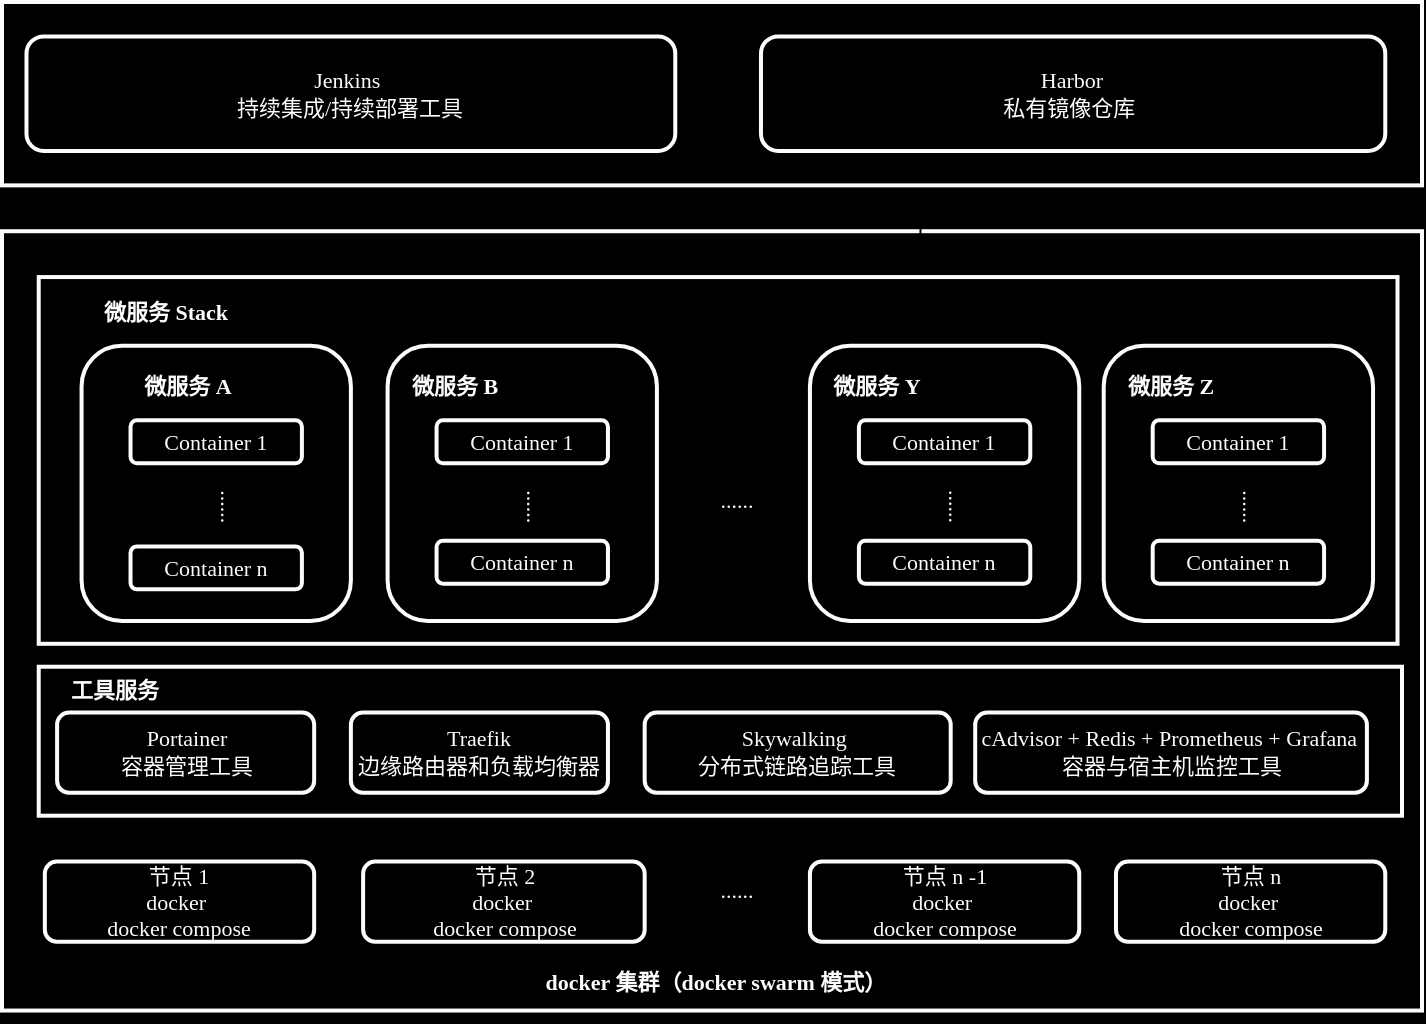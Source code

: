 <mxfile version="24.2.7" type="github">
  <diagram id="C5RBs43oDa-KdzZeNtuy" name="Page-1">
    <mxGraphModel dx="844" dy="462" grid="1" gridSize="10" guides="1" tooltips="1" connect="1" arrows="1" fold="1" page="1" pageScale="1" pageWidth="827" pageHeight="1169" background="#000000" math="0" shadow="0">
      <root>
        <mxCell id="WIyWlLk6GJQsqaUBKTNV-0" />
        <mxCell id="WIyWlLk6GJQsqaUBKTNV-1" parent="WIyWlLk6GJQsqaUBKTNV-0" />
        <mxCell id="_ukXYbJVCE4wGKFz86gu-130" value="" style="group;labelBackgroundColor=#000000;fontSize=11;" vertex="1" connectable="0" parent="WIyWlLk6GJQsqaUBKTNV-1">
          <mxGeometry x="30" y="40" width="710" height="510" as="geometry" />
        </mxCell>
        <mxCell id="_ukXYbJVCE4wGKFz86gu-5" value="" style="rounded=0;whiteSpace=wrap;html=1;fontSize=11;glass=0;strokeWidth=2;shadow=0;fillColor=none;fontColor=#FCFCFC;labelBackgroundColor=#000000;strokeColor=#FCFCFC;container=0;" vertex="1" parent="_ukXYbJVCE4wGKFz86gu-130">
          <mxGeometry y="114.607" width="710" height="389.663" as="geometry" />
        </mxCell>
        <mxCell id="_ukXYbJVCE4wGKFz86gu-96" value="" style="rounded=0;whiteSpace=wrap;html=1;fontSize=11;glass=0;strokeWidth=2;shadow=0;fillColor=none;fontColor=#FCFCFC;labelBackgroundColor=none;container=0;strokeColor=#FCFCFC;" vertex="1" parent="_ukXYbJVCE4wGKFz86gu-130">
          <mxGeometry x="18.36" y="332.36" width="681.64" height="74.49" as="geometry" />
        </mxCell>
        <mxCell id="_ukXYbJVCE4wGKFz86gu-116" value="" style="edgeStyle=orthogonalEdgeStyle;rounded=0;orthogonalLoop=1;jettySize=auto;html=1;labelBackgroundColor=#000000;fontSize=11;" edge="1" parent="_ukXYbJVCE4wGKFz86gu-130">
          <mxGeometry relative="1" as="geometry">
            <mxPoint x="385.603" y="57.303" as="sourcePoint" />
            <mxPoint x="459.052" y="143.258" as="targetPoint" />
          </mxGeometry>
        </mxCell>
        <mxCell id="_ukXYbJVCE4wGKFz86gu-1" value="&lt;font face=&quot;Times New Roman&quot; style=&quot;font-size: 11px;&quot;&gt;节点 1&lt;/font&gt;&lt;div style=&quot;font-size: 11px;&quot;&gt;&lt;font face=&quot;Times New Roman&quot; style=&quot;font-size: 11px;&quot;&gt;docker&amp;nbsp;&lt;/font&gt;&lt;/div&gt;&lt;div style=&quot;font-size: 11px;&quot;&gt;&lt;font face=&quot;Times New Roman&quot; style=&quot;font-size: 11px;&quot;&gt;docker compose&lt;/font&gt;&lt;/div&gt;" style="rounded=1;whiteSpace=wrap;html=1;fontSize=11;glass=0;strokeWidth=2;shadow=0;fontColor=#FCFCFC;labelBackgroundColor=none;container=0;fillColor=none;strokeColor=#FCFCFC;" vertex="1" parent="_ukXYbJVCE4wGKFz86gu-130">
          <mxGeometry x="21.422" y="429.775" width="134.655" height="40.112" as="geometry" />
        </mxCell>
        <mxCell id="_ukXYbJVCE4wGKFz86gu-6" value="&lt;font style=&quot;font-size: 11px;&quot; face=&quot;Times New Roman&quot;&gt;docker 集群（docker swarm 模式）&lt;/font&gt;" style="text;html=1;align=center;verticalAlign=middle;whiteSpace=wrap;rounded=0;fontColor=#FCFCFC;labelBackgroundColor=none;container=0;fontStyle=1;fontSize=11;" vertex="1" parent="_ukXYbJVCE4wGKFz86gu-130">
          <mxGeometry x="267.78" y="469.888" width="177.5" height="40.112" as="geometry" />
        </mxCell>
        <mxCell id="_ukXYbJVCE4wGKFz86gu-8" value="&lt;font face=&quot;Times New Roman&quot; style=&quot;font-size: 11px;&quot;&gt;......&lt;/font&gt;" style="text;html=1;align=center;verticalAlign=middle;whiteSpace=wrap;rounded=0;fontColor=#FCFCFC;labelBackgroundColor=none;container=0;fontSize=11;" vertex="1" parent="_ukXYbJVCE4wGKFz86gu-130">
          <mxGeometry x="342.759" y="435.506" width="48.966" height="17.191" as="geometry" />
        </mxCell>
        <mxCell id="_ukXYbJVCE4wGKFz86gu-18" value="&lt;font face=&quot;Times New Roman&quot; style=&quot;font-size: 11px;&quot;&gt;节点 2&lt;/font&gt;&lt;div style=&quot;font-size: 11px;&quot;&gt;&lt;font face=&quot;Times New Roman&quot; style=&quot;font-size: 11px;&quot;&gt;docker&amp;nbsp;&lt;/font&gt;&lt;/div&gt;&lt;div style=&quot;font-size: 11px;&quot;&gt;&lt;font face=&quot;Times New Roman&quot; style=&quot;font-size: 11px;&quot;&gt;docker compose&lt;/font&gt;&lt;/div&gt;" style="rounded=1;whiteSpace=wrap;html=1;fontSize=11;glass=0;strokeWidth=2;shadow=0;fontColor=#FCFCFC;labelBackgroundColor=none;container=0;fillColor=none;strokeColor=#FCFCFC;" vertex="1" parent="_ukXYbJVCE4wGKFz86gu-130">
          <mxGeometry x="180.56" y="429.775" width="140.776" height="40.112" as="geometry" />
        </mxCell>
        <mxCell id="_ukXYbJVCE4wGKFz86gu-19" value="&lt;font face=&quot;Times New Roman&quot; style=&quot;font-size: 11px;&quot;&gt;节点 n&lt;/font&gt;&lt;div style=&quot;font-size: 11px;&quot;&gt;&lt;font face=&quot;Times New Roman&quot; style=&quot;font-size: 11px;&quot;&gt;docker&amp;nbsp;&lt;/font&gt;&lt;/div&gt;&lt;div style=&quot;font-size: 11px;&quot;&gt;&lt;font face=&quot;Times New Roman&quot; style=&quot;font-size: 11px;&quot;&gt;docker compose&lt;/font&gt;&lt;/div&gt;" style="rounded=1;whiteSpace=wrap;html=1;fontSize=11;glass=0;strokeWidth=2;shadow=0;fontColor=#FCFCFC;labelBackgroundColor=none;container=0;fillColor=none;strokeColor=#FCFCFC;" vertex="1" parent="_ukXYbJVCE4wGKFz86gu-130">
          <mxGeometry x="556.983" y="429.775" width="134.655" height="40.112" as="geometry" />
        </mxCell>
        <mxCell id="_ukXYbJVCE4wGKFz86gu-20" value="&lt;font face=&quot;Times New Roman&quot; style=&quot;font-size: 11px;&quot;&gt;节点 n -1&lt;/font&gt;&lt;div style=&quot;font-size: 11px;&quot;&gt;&lt;font face=&quot;Times New Roman&quot; style=&quot;font-size: 11px;&quot;&gt;docker&amp;nbsp;&lt;/font&gt;&lt;/div&gt;&lt;div style=&quot;font-size: 11px;&quot;&gt;&lt;font face=&quot;Times New Roman&quot; style=&quot;font-size: 11px;&quot;&gt;docker compose&lt;/font&gt;&lt;/div&gt;" style="rounded=1;whiteSpace=wrap;html=1;fontSize=11;glass=0;strokeWidth=2;shadow=0;fontColor=#FCFCFC;labelBackgroundColor=none;container=0;fillColor=none;strokeColor=#FCFCFC;" vertex="1" parent="_ukXYbJVCE4wGKFz86gu-130">
          <mxGeometry x="403.966" y="429.775" width="134.655" height="40.112" as="geometry" />
        </mxCell>
        <mxCell id="_ukXYbJVCE4wGKFz86gu-66" value="" style="group;fontColor=#FCFCFC;labelBackgroundColor=#000000;strokeColor=#FCFCFC;fillColor=none;strokeWidth=2;container=0;fontSize=11;" vertex="1" connectable="0" parent="_ukXYbJVCE4wGKFz86gu-130">
          <mxGeometry x="18.362" y="137.528" width="679.397" height="183.371" as="geometry" />
        </mxCell>
        <mxCell id="_ukXYbJVCE4wGKFz86gu-114" value="" style="group;fontColor=#FCFCFC;labelBackgroundColor=#000000;fillColor=none;strokeColor=#FCFCFC;strokeWidth=2;container=0;fontSize=11;" vertex="1" connectable="0" parent="_ukXYbJVCE4wGKFz86gu-130">
          <mxGeometry width="710" height="91.685" as="geometry" />
        </mxCell>
        <mxCell id="_ukXYbJVCE4wGKFz86gu-65" value="&lt;font face=&quot;Times New Roman&quot; style=&quot;font-size: 11px;&quot;&gt;&lt;span style=&quot;font-size: 11px;&quot;&gt;微服务 Stack&lt;/span&gt;&lt;/font&gt;" style="text;html=1;align=center;verticalAlign=middle;whiteSpace=wrap;rounded=0;fontStyle=1;fontColor=#FCFCFC;labelBackgroundColor=none;container=0;fontSize=11;" vertex="1" parent="_ukXYbJVCE4wGKFz86gu-130">
          <mxGeometry x="24.48" y="143.26" width="115.52" height="22.92" as="geometry" />
        </mxCell>
        <mxCell id="_ukXYbJVCE4wGKFz86gu-48" value="&lt;font face=&quot;Times New Roman&quot; style=&quot;font-size: 11px;&quot;&gt;......&lt;/font&gt;" style="text;html=1;align=center;verticalAlign=middle;whiteSpace=wrap;rounded=0;fontColor=#FCFCFC;labelBackgroundColor=none;container=0;fontSize=11;" vertex="1" parent="_ukXYbJVCE4wGKFz86gu-130">
          <mxGeometry x="342.759" y="240.674" width="48.966" height="17.191" as="geometry" />
        </mxCell>
        <mxCell id="_ukXYbJVCE4wGKFz86gu-29" value="&lt;p class=&quot;MsoNormal&quot; style=&quot;margin: 0pt 0pt 0.0pt; font-size: 11px;&quot;&gt;&lt;br style=&quot;font-size: 11px;&quot;&gt;&lt;/p&gt;" style="rounded=1;whiteSpace=wrap;html=1;fontSize=11;glass=0;strokeWidth=2;shadow=0;fontColor=#FCFCFC;labelBackgroundColor=none;container=0;strokeColor=#FCFCFC;fillColor=none;" vertex="1" parent="_ukXYbJVCE4wGKFz86gu-130">
          <mxGeometry x="39.784" y="171.91" width="134.655" height="137.528" as="geometry" />
        </mxCell>
        <mxCell id="_ukXYbJVCE4wGKFz86gu-30" value="&lt;p class=&quot;MsoNormal&quot; style=&quot;margin: 0pt 0pt 0.0pt; font-size: 11px;&quot;&gt;&lt;font face=&quot;Times New Roman Regular&quot; style=&quot;font-size: 11px;&quot;&gt;&lt;span style=&quot;font-size: 11px;&quot;&gt;Container 1&lt;/span&gt;&lt;/font&gt;&lt;/p&gt;" style="rounded=1;whiteSpace=wrap;html=1;fontSize=11;glass=0;strokeWidth=2;shadow=0;fontColor=#FCFCFC;labelBackgroundColor=none;container=0;fillColor=none;strokeColor=#FCFCFC;" vertex="1" parent="_ukXYbJVCE4wGKFz86gu-130">
          <mxGeometry x="64.267" y="209.157" width="85.69" height="21.489" as="geometry" />
        </mxCell>
        <mxCell id="_ukXYbJVCE4wGKFz86gu-31" value="&lt;font face=&quot;Times New Roman&quot; style=&quot;font-size: 11px;&quot;&gt;&lt;span style=&quot;font-size: 11px;&quot;&gt;微服务 A&lt;/span&gt;&lt;/font&gt;" style="text;html=1;align=center;verticalAlign=middle;whiteSpace=wrap;rounded=0;fontStyle=1;fontColor=#FCFCFC;labelBackgroundColor=#000000;container=0;fontSize=11;" vertex="1" parent="_ukXYbJVCE4wGKFz86gu-130">
          <mxGeometry x="45.91" y="180.51" width="94.09" height="22.92" as="geometry" />
        </mxCell>
        <mxCell id="_ukXYbJVCE4wGKFz86gu-33" value="&lt;p class=&quot;MsoNormal&quot; style=&quot;margin: 0pt 0pt 0.0pt; font-size: 11px;&quot;&gt;&lt;font face=&quot;Times New Roman Regular&quot; style=&quot;font-size: 11px;&quot;&gt;&lt;span style=&quot;font-size: 11px;&quot;&gt;Container n&lt;/span&gt;&lt;/font&gt;&lt;/p&gt;" style="rounded=1;whiteSpace=wrap;html=1;fontSize=11;glass=0;strokeWidth=2;shadow=0;fontColor=#FCFCFC;labelBackgroundColor=none;container=0;fillColor=none;strokeColor=#FCFCFC;" vertex="1" parent="_ukXYbJVCE4wGKFz86gu-130">
          <mxGeometry x="64.267" y="272.191" width="85.69" height="21.489" as="geometry" />
        </mxCell>
        <mxCell id="_ukXYbJVCE4wGKFz86gu-34" value="&lt;font face=&quot;Times New Roman&quot; style=&quot;font-size: 11px;&quot;&gt;......&lt;/font&gt;" style="text;html=1;align=center;verticalAlign=middle;whiteSpace=wrap;rounded=0;rotation=90;fontColor=#FCFCFC;labelBackgroundColor=none;container=0;fontSize=11;" vertex="1" parent="_ukXYbJVCE4wGKFz86gu-130">
          <mxGeometry x="88.75" y="243.539" width="48.966" height="17.191" as="geometry" />
        </mxCell>
        <mxCell id="_ukXYbJVCE4wGKFz86gu-37" value="&lt;p class=&quot;MsoNormal&quot; style=&quot;margin: 0pt 0pt 0.0pt; font-size: 11px;&quot;&gt;&lt;br style=&quot;font-size: 11px;&quot;&gt;&lt;/p&gt;" style="rounded=1;whiteSpace=wrap;html=1;fontSize=11;glass=0;strokeWidth=2;shadow=0;fontColor=#FCFCFC;labelBackgroundColor=none;container=0;fillColor=none;strokeColor=#FCFCFC;" vertex="1" parent="_ukXYbJVCE4wGKFz86gu-130">
          <mxGeometry x="192.802" y="171.91" width="134.655" height="137.528" as="geometry" />
        </mxCell>
        <mxCell id="_ukXYbJVCE4wGKFz86gu-38" value="&lt;p class=&quot;MsoNormal&quot; style=&quot;margin: 0pt 0pt 0.0pt; font-size: 11px;&quot;&gt;&lt;font face=&quot;Times New Roman Regular&quot; style=&quot;font-size: 11px;&quot;&gt;&lt;span style=&quot;font-size: 11px;&quot;&gt;Container 1&lt;/span&gt;&lt;/font&gt;&lt;/p&gt;" style="rounded=1;whiteSpace=wrap;html=1;fontSize=11;glass=0;strokeWidth=2;shadow=0;fontColor=#FCFCFC;labelBackgroundColor=none;container=0;fillColor=none;strokeColor=#FCFCFC;" vertex="1" parent="_ukXYbJVCE4wGKFz86gu-130">
          <mxGeometry x="217.284" y="209.157" width="85.69" height="21.489" as="geometry" />
        </mxCell>
        <mxCell id="_ukXYbJVCE4wGKFz86gu-39" value="&lt;font face=&quot;Times New Roman&quot; style=&quot;font-size: 11px;&quot;&gt;&lt;span style=&quot;font-size: 11px;&quot;&gt;微服务 B&lt;/span&gt;&lt;/font&gt;" style="text;html=1;align=center;verticalAlign=middle;whiteSpace=wrap;rounded=0;fontStyle=1;fontColor=#FCFCFC;labelBackgroundColor=none;container=0;fontSize=11;" vertex="1" parent="_ukXYbJVCE4wGKFz86gu-130">
          <mxGeometry x="198.922" y="180.506" width="55.086" height="22.921" as="geometry" />
        </mxCell>
        <mxCell id="_ukXYbJVCE4wGKFz86gu-41" value="&lt;font face=&quot;Times New Roman&quot; style=&quot;font-size: 11px;&quot;&gt;......&lt;/font&gt;" style="text;html=1;align=center;verticalAlign=middle;whiteSpace=wrap;rounded=0;rotation=90;fontColor=#FCFCFC;labelBackgroundColor=none;container=0;fontSize=11;" vertex="1" parent="_ukXYbJVCE4wGKFz86gu-130">
          <mxGeometry x="241.767" y="243.539" width="48.966" height="17.191" as="geometry" />
        </mxCell>
        <mxCell id="_ukXYbJVCE4wGKFz86gu-14" value="&lt;font face=&quot;Times New Roman&quot; style=&quot;font-size: 11px;&quot;&gt;Traefik&lt;/font&gt;&lt;div style=&quot;font-size: 11px;&quot;&gt;&lt;p class=&quot;MsoNormal&quot; style=&quot;margin: 0pt 0pt 0.0pt; text-align: justify; font-size: 11px;&quot;&gt;&lt;span style=&quot;font-size: 11px;&quot;&gt;&lt;font face=&quot;yobFlRzFiSTVJPav9Yy1&quot; style=&quot;font-size: 11px;&quot;&gt;边缘路由器和负载均衡器&lt;/font&gt;&lt;/span&gt;&lt;/p&gt;&lt;/div&gt;" style="rounded=1;whiteSpace=wrap;html=1;fontSize=11;glass=0;strokeWidth=2;shadow=0;fontColor=#FCFCFC;labelBackgroundColor=none;container=0;fillColor=none;strokeColor=#FCFCFC;" vertex="1" parent="_ukXYbJVCE4wGKFz86gu-130">
          <mxGeometry x="174.44" y="355.281" width="128.534" height="40.112" as="geometry" />
        </mxCell>
        <mxCell id="_ukXYbJVCE4wGKFz86gu-15" value="&lt;p class=&quot;MsoNormal&quot; style=&quot;margin: 0pt 0pt 0.0pt; font-family: &amp;quot;Times New Roman&amp;quot;; font-size: 11px;&quot;&gt;&lt;span style=&quot;font-family: 仿宋_GB2312; font-size: 11px;&quot;&gt;&lt;font face=&quot;Times New Roman Regular&quot; style=&quot;font-size: 11px;&quot;&gt;Portainer&lt;/font&gt;&lt;/span&gt;&lt;/p&gt;&lt;div style=&quot;font-size: 11px;&quot;&gt;&lt;p class=&quot;MsoNormal&quot; style=&quot;margin: 0pt 0pt 0.0pt; text-align: justify; font-size: 11px;&quot;&gt;&lt;font face=&quot;yobFlRzFiSTVJPav9Yy1&quot; style=&quot;font-size: 11px;&quot;&gt;&lt;span style=&quot;font-size: 11px;&quot;&gt;容器管理工具&lt;/span&gt;&lt;/font&gt;&lt;/p&gt;&lt;/div&gt;" style="rounded=1;whiteSpace=wrap;html=1;fontSize=11;glass=0;strokeWidth=2;shadow=0;fontColor=#FCFCFC;labelBackgroundColor=none;container=0;fillColor=none;strokeColor=#FCFCFC;" vertex="1" parent="_ukXYbJVCE4wGKFz86gu-130">
          <mxGeometry x="27.543" y="355.281" width="128.534" height="40.112" as="geometry" />
        </mxCell>
        <mxCell id="_ukXYbJVCE4wGKFz86gu-16" value="&lt;p class=&quot;MsoNormal&quot; style=&quot;margin: 0pt 0pt 0.0pt; font-family: &amp;quot;Times New Roman&amp;quot;; font-size: 11px;&quot;&gt;&lt;span style=&quot;font-family: 仿宋_GB2312; font-size: 11px;&quot;&gt;&lt;font face=&quot;Times New Roman Regular&quot; style=&quot;font-size: 11px;&quot;&gt;c&lt;/font&gt;&lt;/span&gt;&lt;span style=&quot;font-family: &amp;quot;Times New Roman Regular&amp;quot;; font-size: 11px;&quot;&gt;A&lt;/span&gt;&lt;span style=&quot;font-family: 仿宋_GB2312; font-size: 11px;&quot;&gt;&lt;font face=&quot;Times New Roman Regular&quot; style=&quot;font-size: 11px;&quot;&gt;dvisor + Redis + Prometheus + Grafana&amp;nbsp;&lt;/font&gt;&lt;/span&gt;&lt;/p&gt;&lt;div style=&quot;font-size: 11px;&quot;&gt;&lt;p class=&quot;MsoNormal&quot; style=&quot;margin: 0pt 0pt 0.0pt; font-size: 11px;&quot;&gt;&lt;font face=&quot;yobFlRzFiSTVJPav9Yy1&quot; style=&quot;font-size: 11px;&quot;&gt;&lt;span style=&quot;font-size: 11px;&quot;&gt;容器与宿主机监控工具&lt;/span&gt;&lt;/font&gt;&lt;/p&gt;&lt;/div&gt;" style="rounded=1;whiteSpace=wrap;html=1;fontSize=11;glass=0;strokeWidth=2;shadow=0;align=center;fontColor=#FCFCFC;labelBackgroundColor=none;container=0;fillColor=none;strokeColor=#FCFCFC;" vertex="1" parent="_ukXYbJVCE4wGKFz86gu-130">
          <mxGeometry x="486.595" y="355.281" width="195.862" height="40.112" as="geometry" />
        </mxCell>
        <mxCell id="_ukXYbJVCE4wGKFz86gu-17" value="&lt;p class=&quot;MsoNormal&quot; style=&quot;margin: 0pt 0pt 0.0pt; font-family: &amp;quot;Times New Roman&amp;quot;; font-size: 11px;&quot;&gt;&lt;span style=&quot;font-family: 仿宋_GB2312; font-size: 11px;&quot;&gt;&lt;font face=&quot;Times New Roman Regular&quot; style=&quot;font-size: 11px;&quot;&gt;Skywalking&amp;nbsp;&lt;/font&gt;&lt;/span&gt;&lt;/p&gt;&lt;div style=&quot;font-size: 11px;&quot;&gt;&lt;p class=&quot;MsoNormal&quot; style=&quot;margin: 0pt 0pt 0.0pt; font-size: 11px;&quot;&gt;&lt;font face=&quot;yobFlRzFiSTVJPav9Yy1&quot; style=&quot;font-size: 11px;&quot;&gt;&lt;span style=&quot;font-size: 11px;&quot;&gt;分布式链路追踪工具&lt;/span&gt;&lt;/font&gt;&lt;/p&gt;&lt;/div&gt;" style="rounded=1;whiteSpace=wrap;html=1;fontSize=11;glass=0;strokeWidth=2;shadow=0;align=center;fontColor=#FCFCFC;labelBackgroundColor=none;container=0;fillColor=none;strokeColor=#FCFCFC;" vertex="1" parent="_ukXYbJVCE4wGKFz86gu-130">
          <mxGeometry x="321.336" y="355.281" width="153.017" height="40.112" as="geometry" />
        </mxCell>
        <mxCell id="_ukXYbJVCE4wGKFz86gu-98" value="&lt;font face=&quot;Times New Roman&quot; style=&quot;font-size: 11px;&quot;&gt;&lt;span style=&quot;font-size: 11px;&quot;&gt;工具服务&lt;/span&gt;&lt;/font&gt;" style="text;html=1;align=center;verticalAlign=middle;whiteSpace=wrap;rounded=0;fontStyle=1;fontColor=#FCFCFC;labelBackgroundColor=none;container=0;fontSize=11;" vertex="1" parent="_ukXYbJVCE4wGKFz86gu-130">
          <mxGeometry x="18.362" y="332.36" width="76.509" height="22.921" as="geometry" />
        </mxCell>
        <mxCell id="_ukXYbJVCE4wGKFz86gu-0" value="&lt;font style=&quot;font-size: 11px;&quot; face=&quot;Times New Roman&quot;&gt;Jenkins&amp;nbsp;&lt;/font&gt;&lt;div style=&quot;font-size: 11px;&quot;&gt;&lt;font face=&quot;RUwg2uM1JFRjtRuIZe-r&quot; style=&quot;font-size: 11px;&quot;&gt;持续集成/持续部署工具&lt;/font&gt;&lt;/div&gt;" style="rounded=1;whiteSpace=wrap;html=1;fontSize=11;glass=0;strokeWidth=2;shadow=0;fontColor=#FCFCFC;labelBackgroundColor=none;fillColor=none;strokeColor=#FCFCFC;container=0;" vertex="1" parent="_ukXYbJVCE4wGKFz86gu-130">
          <mxGeometry x="12.241" y="17.191" width="324.397" height="57.303" as="geometry" />
        </mxCell>
        <mxCell id="_ukXYbJVCE4wGKFz86gu-12" value="&lt;font style=&quot;font-size: 11px;&quot; face=&quot;Times New Roman&quot;&gt;Harbor&lt;/font&gt;&lt;div style=&quot;font-size: 11px;&quot;&gt;&lt;font style=&quot;font-size: 11px;&quot; face=&quot;kddPSrj0EZQL9UMXb2O5&quot;&gt;私有镜像仓库&amp;nbsp;&lt;/font&gt;&lt;/div&gt;" style="rounded=1;whiteSpace=wrap;html=1;fontSize=11;glass=0;strokeWidth=2;shadow=0;fontColor=#FCFCFC;labelBackgroundColor=none;fillColor=none;strokeColor=#FCFCFC;container=0;" vertex="1" parent="_ukXYbJVCE4wGKFz86gu-130">
          <mxGeometry x="379.483" y="17.191" width="312.155" height="57.303" as="geometry" />
        </mxCell>
        <mxCell id="_ukXYbJVCE4wGKFz86gu-118" value="&lt;p class=&quot;MsoNormal&quot; style=&quot;margin: 0pt 0pt 0.0pt; font-size: 11px;&quot;&gt;&lt;font face=&quot;Times New Roman Regular&quot; style=&quot;font-size: 11px;&quot;&gt;&lt;span style=&quot;font-size: 11px;&quot;&gt;Container n&lt;/span&gt;&lt;/font&gt;&lt;/p&gt;" style="rounded=1;whiteSpace=wrap;html=1;fontSize=11;glass=0;strokeWidth=2;shadow=0;fontColor=#FCFCFC;labelBackgroundColor=none;container=0;fillColor=none;strokeColor=#FCFCFC;" vertex="1" parent="_ukXYbJVCE4wGKFz86gu-130">
          <mxGeometry x="217.284" y="269.326" width="85.69" height="21.489" as="geometry" />
        </mxCell>
        <mxCell id="_ukXYbJVCE4wGKFz86gu-120" value="&lt;p class=&quot;MsoNormal&quot; style=&quot;margin: 0pt 0pt 0.0pt; font-size: 11px;&quot;&gt;&lt;br style=&quot;font-size: 11px;&quot;&gt;&lt;/p&gt;" style="rounded=1;whiteSpace=wrap;html=1;fontSize=11;glass=0;strokeWidth=2;shadow=0;fontColor=#FCFCFC;labelBackgroundColor=none;container=0;fillColor=none;strokeColor=#FCFCFC;" vertex="1" parent="_ukXYbJVCE4wGKFz86gu-130">
          <mxGeometry x="403.966" y="171.91" width="134.655" height="137.528" as="geometry" />
        </mxCell>
        <mxCell id="_ukXYbJVCE4wGKFz86gu-121" value="&lt;p class=&quot;MsoNormal&quot; style=&quot;margin: 0pt 0pt 0.0pt; font-size: 11px;&quot;&gt;&lt;font face=&quot;Times New Roman Regular&quot; style=&quot;font-size: 11px;&quot;&gt;&lt;span style=&quot;font-size: 11px;&quot;&gt;Container 1&lt;/span&gt;&lt;/font&gt;&lt;/p&gt;" style="rounded=1;whiteSpace=wrap;html=1;fontSize=11;glass=0;strokeWidth=2;shadow=0;fontColor=#FCFCFC;labelBackgroundColor=none;container=0;fillColor=none;strokeColor=#FCFCFC;" vertex="1" parent="_ukXYbJVCE4wGKFz86gu-130">
          <mxGeometry x="428.448" y="209.157" width="85.69" height="21.489" as="geometry" />
        </mxCell>
        <mxCell id="_ukXYbJVCE4wGKFz86gu-122" value="&lt;font face=&quot;Times New Roman&quot; style=&quot;font-size: 11px;&quot;&gt;&lt;span style=&quot;font-size: 11px;&quot;&gt;微服务 Y&lt;/span&gt;&lt;/font&gt;" style="text;html=1;align=center;verticalAlign=middle;whiteSpace=wrap;rounded=0;fontStyle=1;fontColor=#FCFCFC;labelBackgroundColor=none;container=0;fontSize=11;" vertex="1" parent="_ukXYbJVCE4wGKFz86gu-130">
          <mxGeometry x="410.086" y="180.506" width="55.086" height="22.921" as="geometry" />
        </mxCell>
        <mxCell id="_ukXYbJVCE4wGKFz86gu-123" value="&lt;font face=&quot;Times New Roman&quot; style=&quot;font-size: 11px;&quot;&gt;......&lt;/font&gt;" style="text;html=1;align=center;verticalAlign=middle;whiteSpace=wrap;rounded=0;rotation=90;fontColor=#FCFCFC;labelBackgroundColor=none;container=0;fontSize=11;" vertex="1" parent="_ukXYbJVCE4wGKFz86gu-130">
          <mxGeometry x="452.931" y="243.539" width="48.966" height="17.191" as="geometry" />
        </mxCell>
        <mxCell id="_ukXYbJVCE4wGKFz86gu-124" value="&lt;p class=&quot;MsoNormal&quot; style=&quot;margin: 0pt 0pt 0.0pt; font-size: 11px;&quot;&gt;&lt;font face=&quot;Times New Roman Regular&quot; style=&quot;font-size: 11px;&quot;&gt;&lt;span style=&quot;font-size: 11px;&quot;&gt;Container n&lt;/span&gt;&lt;/font&gt;&lt;/p&gt;" style="rounded=1;whiteSpace=wrap;html=1;fontSize=11;glass=0;strokeWidth=2;shadow=0;fontColor=#FCFCFC;labelBackgroundColor=none;container=0;fillColor=none;strokeColor=#FCFCFC;" vertex="1" parent="_ukXYbJVCE4wGKFz86gu-130">
          <mxGeometry x="428.448" y="269.326" width="85.69" height="21.489" as="geometry" />
        </mxCell>
        <mxCell id="_ukXYbJVCE4wGKFz86gu-125" value="&lt;p class=&quot;MsoNormal&quot; style=&quot;margin: 0pt 0pt 0.0pt; font-size: 11px;&quot;&gt;&lt;br style=&quot;font-size: 11px;&quot;&gt;&lt;/p&gt;" style="rounded=1;whiteSpace=wrap;html=1;fontSize=11;glass=0;strokeWidth=2;shadow=0;fontColor=#FCFCFC;labelBackgroundColor=none;container=0;fillColor=none;strokeColor=#FCFCFC;" vertex="1" parent="_ukXYbJVCE4wGKFz86gu-130">
          <mxGeometry x="550.862" y="171.91" width="134.655" height="137.528" as="geometry" />
        </mxCell>
        <mxCell id="_ukXYbJVCE4wGKFz86gu-126" value="&lt;p class=&quot;MsoNormal&quot; style=&quot;margin: 0pt 0pt 0.0pt; font-size: 11px;&quot;&gt;&lt;font face=&quot;Times New Roman Regular&quot; style=&quot;font-size: 11px;&quot;&gt;&lt;span style=&quot;font-size: 11px;&quot;&gt;Container 1&lt;/span&gt;&lt;/font&gt;&lt;/p&gt;" style="rounded=1;whiteSpace=wrap;html=1;fontSize=11;glass=0;strokeWidth=2;shadow=0;fontColor=#FCFCFC;labelBackgroundColor=none;container=0;fillColor=none;strokeColor=#FCFCFC;" vertex="1" parent="_ukXYbJVCE4wGKFz86gu-130">
          <mxGeometry x="575.345" y="209.157" width="85.69" height="21.489" as="geometry" />
        </mxCell>
        <mxCell id="_ukXYbJVCE4wGKFz86gu-127" value="&lt;font face=&quot;Times New Roman&quot; style=&quot;font-size: 11px;&quot;&gt;&lt;span style=&quot;font-size: 11px;&quot;&gt;微服务 Z&lt;/span&gt;&lt;/font&gt;" style="text;html=1;align=center;verticalAlign=middle;whiteSpace=wrap;rounded=0;fontStyle=1;fontColor=#FCFCFC;labelBackgroundColor=none;container=0;fontSize=11;" vertex="1" parent="_ukXYbJVCE4wGKFz86gu-130">
          <mxGeometry x="556.983" y="180.506" width="55.086" height="22.921" as="geometry" />
        </mxCell>
        <mxCell id="_ukXYbJVCE4wGKFz86gu-128" value="&lt;font face=&quot;Times New Roman&quot; style=&quot;font-size: 11px;&quot;&gt;......&lt;/font&gt;" style="text;html=1;align=center;verticalAlign=middle;whiteSpace=wrap;rounded=0;rotation=90;fontColor=#FCFCFC;labelBackgroundColor=none;container=0;fontSize=11;" vertex="1" parent="_ukXYbJVCE4wGKFz86gu-130">
          <mxGeometry x="599.828" y="243.539" width="48.966" height="17.191" as="geometry" />
        </mxCell>
        <mxCell id="_ukXYbJVCE4wGKFz86gu-129" value="&lt;p class=&quot;MsoNormal&quot; style=&quot;margin: 0pt 0pt 0.0pt; font-size: 11px;&quot;&gt;&lt;font face=&quot;Times New Roman Regular&quot; style=&quot;font-size: 11px;&quot;&gt;&lt;span style=&quot;font-size: 11px;&quot;&gt;Container n&lt;/span&gt;&lt;/font&gt;&lt;/p&gt;" style="rounded=1;whiteSpace=wrap;html=1;fontSize=11;glass=0;strokeWidth=2;shadow=0;fontColor=#FCFCFC;labelBackgroundColor=none;container=0;fillColor=none;strokeColor=#FCFCFC;" vertex="1" parent="_ukXYbJVCE4wGKFz86gu-130">
          <mxGeometry x="575.345" y="269.326" width="85.69" height="21.489" as="geometry" />
        </mxCell>
      </root>
    </mxGraphModel>
  </diagram>
</mxfile>
